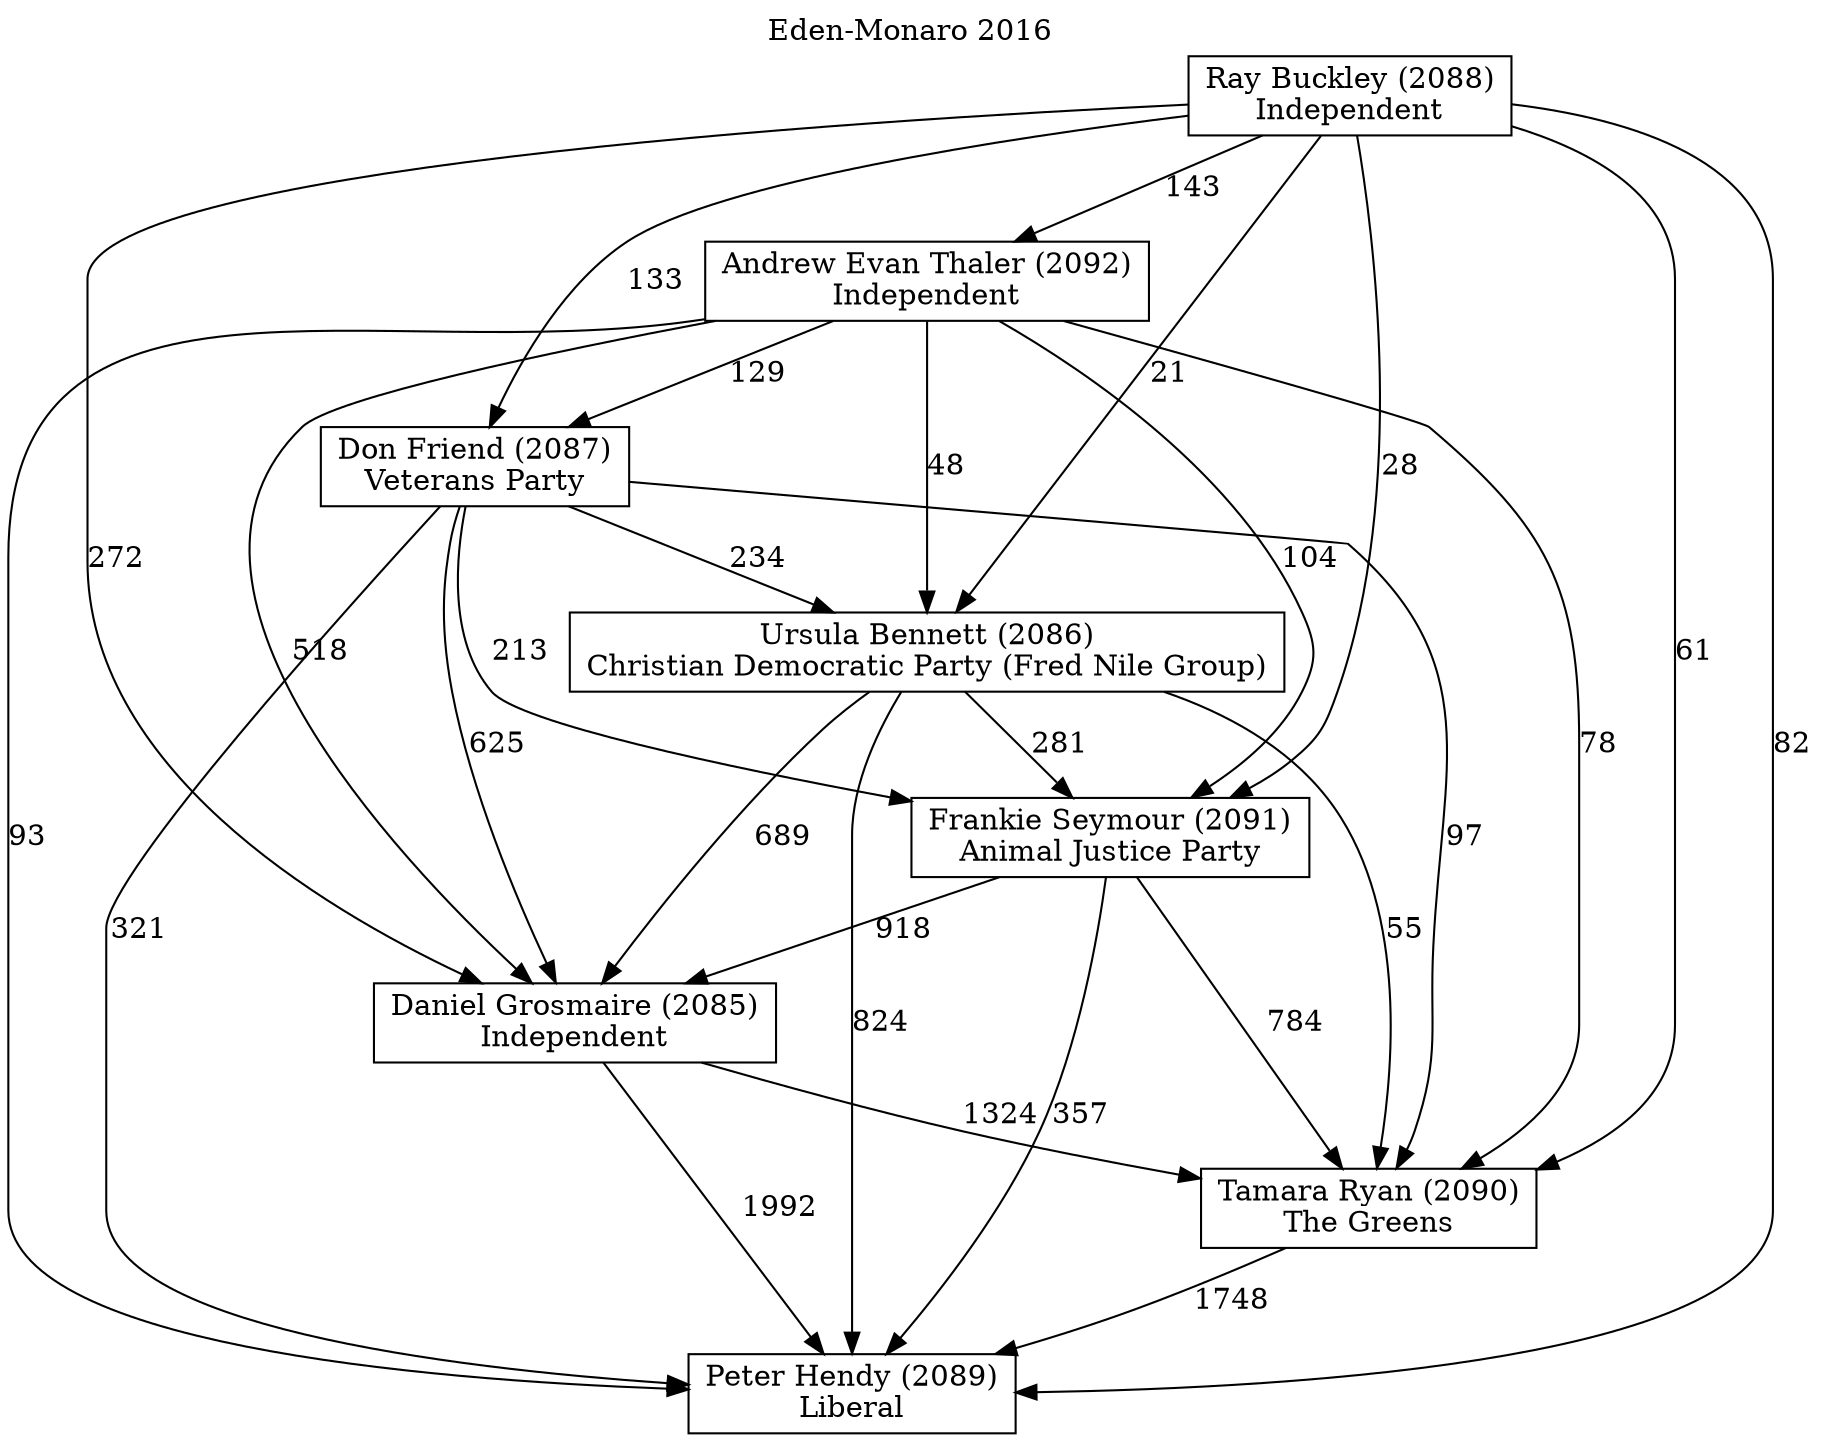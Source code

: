 // House preference flow
digraph "Peter Hendy (2089)_Eden-Monaro_2016" {
	graph [label="Eden-Monaro 2016" labelloc=t mclimit=10]
	node [shape=box]
	"Don Friend (2087)" [label="Don Friend (2087)
Veterans Party"]
	"Daniel Grosmaire (2085)" [label="Daniel Grosmaire (2085)
Independent"]
	"Ray Buckley (2088)" [label="Ray Buckley (2088)
Independent"]
	"Ursula Bennett (2086)" [label="Ursula Bennett (2086)
Christian Democratic Party (Fred Nile Group)"]
	"Tamara Ryan (2090)" [label="Tamara Ryan (2090)
The Greens"]
	"Peter Hendy (2089)" [label="Peter Hendy (2089)
Liberal"]
	"Frankie Seymour (2091)" [label="Frankie Seymour (2091)
Animal Justice Party"]
	"Andrew Evan Thaler (2092)" [label="Andrew Evan Thaler (2092)
Independent"]
	"Daniel Grosmaire (2085)" -> "Tamara Ryan (2090)" [label=1324]
	"Ursula Bennett (2086)" -> "Tamara Ryan (2090)" [label=55]
	"Ray Buckley (2088)" -> "Frankie Seymour (2091)" [label=28]
	"Don Friend (2087)" -> "Frankie Seymour (2091)" [label=213]
	"Andrew Evan Thaler (2092)" -> "Tamara Ryan (2090)" [label=78]
	"Andrew Evan Thaler (2092)" -> "Peter Hendy (2089)" [label=93]
	"Ursula Bennett (2086)" -> "Frankie Seymour (2091)" [label=281]
	"Tamara Ryan (2090)" -> "Peter Hendy (2089)" [label=1748]
	"Daniel Grosmaire (2085)" -> "Peter Hendy (2089)" [label=1992]
	"Don Friend (2087)" -> "Peter Hendy (2089)" [label=321]
	"Frankie Seymour (2091)" -> "Daniel Grosmaire (2085)" [label=918]
	"Ursula Bennett (2086)" -> "Daniel Grosmaire (2085)" [label=689]
	"Ray Buckley (2088)" -> "Peter Hendy (2089)" [label=82]
	"Andrew Evan Thaler (2092)" -> "Frankie Seymour (2091)" [label=104]
	"Ray Buckley (2088)" -> "Tamara Ryan (2090)" [label=61]
	"Ray Buckley (2088)" -> "Andrew Evan Thaler (2092)" [label=143]
	"Ursula Bennett (2086)" -> "Peter Hendy (2089)" [label=824]
	"Andrew Evan Thaler (2092)" -> "Daniel Grosmaire (2085)" [label=518]
	"Ray Buckley (2088)" -> "Don Friend (2087)" [label=133]
	"Ray Buckley (2088)" -> "Ursula Bennett (2086)" [label=21]
	"Don Friend (2087)" -> "Tamara Ryan (2090)" [label=97]
	"Frankie Seymour (2091)" -> "Peter Hendy (2089)" [label=357]
	"Andrew Evan Thaler (2092)" -> "Ursula Bennett (2086)" [label=48]
	"Frankie Seymour (2091)" -> "Tamara Ryan (2090)" [label=784]
	"Don Friend (2087)" -> "Ursula Bennett (2086)" [label=234]
	"Ray Buckley (2088)" -> "Daniel Grosmaire (2085)" [label=272]
	"Andrew Evan Thaler (2092)" -> "Don Friend (2087)" [label=129]
	"Don Friend (2087)" -> "Daniel Grosmaire (2085)" [label=625]
}
